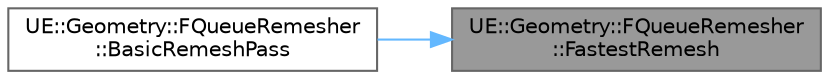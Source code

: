 digraph "UE::Geometry::FQueueRemesher::FastestRemesh"
{
 // INTERACTIVE_SVG=YES
 // LATEX_PDF_SIZE
  bgcolor="transparent";
  edge [fontname=Helvetica,fontsize=10,labelfontname=Helvetica,labelfontsize=10];
  node [fontname=Helvetica,fontsize=10,shape=box,height=0.2,width=0.4];
  rankdir="RL";
  Node1 [id="Node000001",label="UE::Geometry::FQueueRemesher\l::FastestRemesh",height=0.2,width=0.4,color="gray40", fillcolor="grey60", style="filled", fontcolor="black",tooltip="Converge on remeshed result as quickly as possible."];
  Node1 -> Node2 [id="edge1_Node000001_Node000002",dir="back",color="steelblue1",style="solid",tooltip=" "];
  Node2 [id="Node000002",label="UE::Geometry::FQueueRemesher\l::BasicRemeshPass",height=0.2,width=0.4,color="grey40", fillcolor="white", style="filled",URL="$d4/d3f/classUE_1_1Geometry_1_1FQueueRemesher.html#aabacffd20f893ea6715041ecf1238c9b",tooltip="\"Outer loop\" for all remeshing operations"];
}
